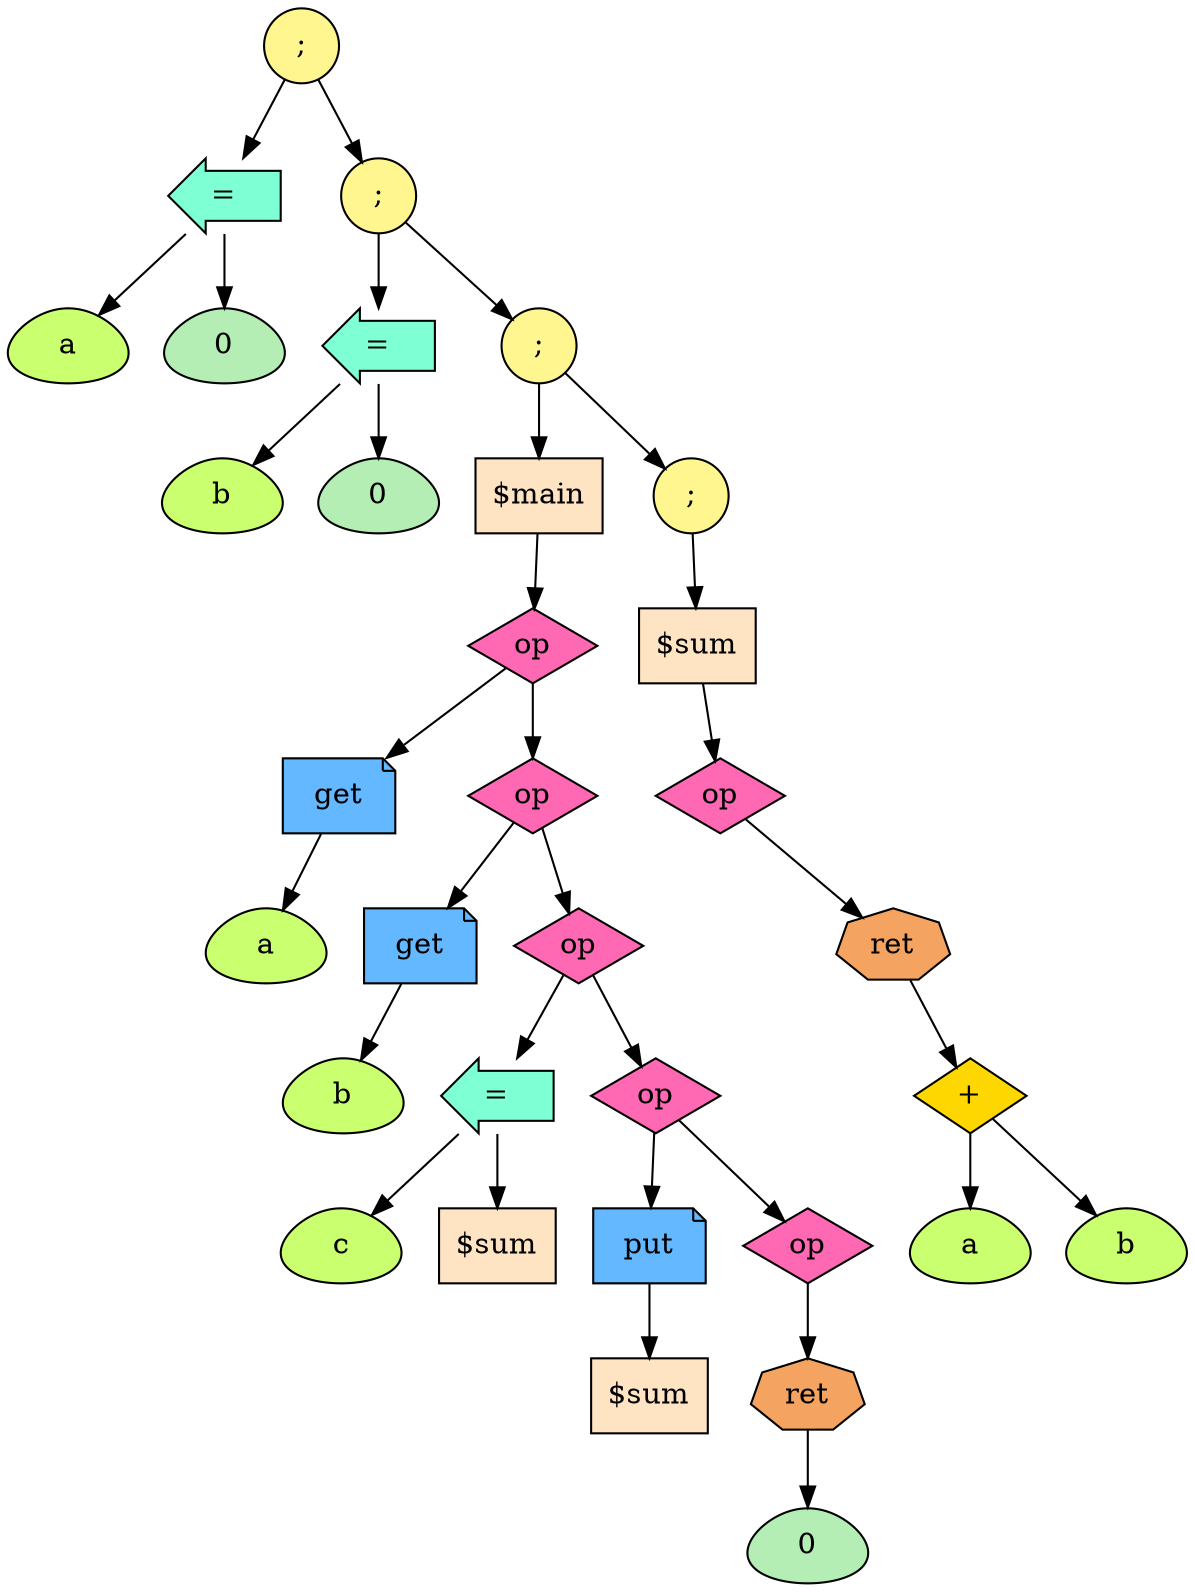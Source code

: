digraph G {
fontsize = 50
93913918579744[label = ";", style = "filled", fillcolor = "khaki1", shape = "circle"]
93913918579872[label = "=", style = "filled", fillcolor = "aquamarine", shape = "larrow"]
93913918579744 -> 93913918579872
93913918579872[label = "=", style = "filled", fillcolor = "aquamarine", shape = "larrow"]
93913918579936[label = "a", style = "filled", fillcolor = "darkolivegreen1", shape = "egg"]
93913918579872 -> 93913918579936
93913918579936[label = "a", style = "filled", fillcolor = "darkolivegreen1", shape = "egg"]
93913918579872[label = "=", style = "filled", fillcolor = "aquamarine", shape = "larrow"]
93913918580192[label = "0", style = "filled", fillcolor = "darkseagreen2", shape = "egg"]
93913918579872 -> 93913918580192
93913918580192[label = "0", style = "filled", fillcolor = "darkseagreen2", shape = "egg"]
93913918579744[label = ";", style = "filled", fillcolor = "khaki1", shape = "circle"]
93913918580256[label = ";", style = "filled", fillcolor = "khaki1", shape = "circle"]
93913918579744 -> 93913918580256
93913918580256[label = ";", style = "filled", fillcolor = "khaki1", shape = "circle"]
93913918580384[label = "=", style = "filled", fillcolor = "aquamarine", shape = "larrow"]
93913918580256 -> 93913918580384
93913918580384[label = "=", style = "filled", fillcolor = "aquamarine", shape = "larrow"]
93913918580448[label = "b", style = "filled", fillcolor = "darkolivegreen1", shape = "egg"]
93913918580384 -> 93913918580448
93913918580448[label = "b", style = "filled", fillcolor = "darkolivegreen1", shape = "egg"]
93913918580384[label = "=", style = "filled", fillcolor = "aquamarine", shape = "larrow"]
93913918580704[label = "0", style = "filled", fillcolor = "darkseagreen2", shape = "egg"]
93913918580384 -> 93913918580704
93913918580704[label = "0", style = "filled", fillcolor = "darkseagreen2", shape = "egg"]
93913918580256[label = ";", style = "filled", fillcolor = "khaki1", shape = "circle"]
93913918580768[label = ";", style = "filled", fillcolor = "khaki1", shape = "circle"]
93913918580256 -> 93913918580768
93913918580768[label = ";", style = "filled", fillcolor = "khaki1", shape = "circle"]
93913918580896[label = "$main", style = "filled", fillcolor = "bisque", shape = "box"]
93913918580768 -> 93913918580896
93913918580896[label = "$main", style = "filled", fillcolor = "bisque", shape = "box"]
93913918581152[label = "op", style = "filled", fillcolor = "hotpink", shape = "diamond"]
93913918580896 -> 93913918581152
93913918581152[label = "op", style = "filled", fillcolor = "hotpink", shape = "diamond"]
93913918581280[label = "get", style = "filled", fillcolor = "steelblue1", shape = "note"]
93913918581152 -> 93913918581280
93913918581280[label = "get", style = "filled", fillcolor = "steelblue1", shape = "note"]
93913918581408[label = "a", style = "filled", fillcolor = "darkolivegreen1", shape = "egg"]
93913918581280 -> 93913918581408
93913918581408[label = "a", style = "filled", fillcolor = "darkolivegreen1", shape = "egg"]
93913918581152[label = "op", style = "filled", fillcolor = "hotpink", shape = "diamond"]
93913918581536[label = "op", style = "filled", fillcolor = "hotpink", shape = "diamond"]
93913918581152 -> 93913918581536
93913918581536[label = "op", style = "filled", fillcolor = "hotpink", shape = "diamond"]
93913918581664[label = "get", style = "filled", fillcolor = "steelblue1", shape = "note"]
93913918581536 -> 93913918581664
93913918581664[label = "get", style = "filled", fillcolor = "steelblue1", shape = "note"]
93913918581792[label = "b", style = "filled", fillcolor = "darkolivegreen1", shape = "egg"]
93913918581664 -> 93913918581792
93913918581792[label = "b", style = "filled", fillcolor = "darkolivegreen1", shape = "egg"]
93913918581536[label = "op", style = "filled", fillcolor = "hotpink", shape = "diamond"]
93913918581920[label = "op", style = "filled", fillcolor = "hotpink", shape = "diamond"]
93913918581536 -> 93913918581920
93913918581920[label = "op", style = "filled", fillcolor = "hotpink", shape = "diamond"]
93913918582048[label = "=", style = "filled", fillcolor = "aquamarine", shape = "larrow"]
93913918581920 -> 93913918582048
93913918582048[label = "=", style = "filled", fillcolor = "aquamarine", shape = "larrow"]
93913918582112[label = "c", style = "filled", fillcolor = "darkolivegreen1", shape = "egg"]
93913918582048 -> 93913918582112
93913918582112[label = "c", style = "filled", fillcolor = "darkolivegreen1", shape = "egg"]
93913918582048[label = "=", style = "filled", fillcolor = "aquamarine", shape = "larrow"]
93913918582176[label = "$sum", style = "filled", fillcolor = "bisque", shape = "box"]
93913918582048 -> 93913918582176
93913918582176[label = "$sum", style = "filled", fillcolor = "bisque", shape = "box"]
93913918581920[label = "op", style = "filled", fillcolor = "hotpink", shape = "diamond"]
93913918582432[label = "op", style = "filled", fillcolor = "hotpink", shape = "diamond"]
93913918581920 -> 93913918582432
93913918582432[label = "op", style = "filled", fillcolor = "hotpink", shape = "diamond"]
93913918582560[label = "put", style = "filled", fillcolor = "steelblue1", shape = "note"]
93913918582432 -> 93913918582560
93913918582560[label = "put", style = "filled", fillcolor = "steelblue1", shape = "note"]
93913918582688[label = "$sum", style = "filled", fillcolor = "bisque", shape = "box"]
93913918582560 -> 93913918582688
93913918582688[label = "$sum", style = "filled", fillcolor = "bisque", shape = "box"]
93913918582432[label = "op", style = "filled", fillcolor = "hotpink", shape = "diamond"]
93913918582944[label = "op", style = "filled", fillcolor = "hotpink", shape = "diamond"]
93913918582432 -> 93913918582944
93913918582944[label = "op", style = "filled", fillcolor = "hotpink", shape = "diamond"]
93913918583072[label = "ret", style = "filled", fillcolor = "sandybrown", shape = "septagon"]
93913918582944 -> 93913918583072
93913918583072[label = "ret", style = "filled", fillcolor = "sandybrown", shape = "septagon"]
93913918583328[label = "0", style = "filled", fillcolor = "darkseagreen2", shape = "egg"]
93913918583072 -> 93913918583328
93913918583328[label = "0", style = "filled", fillcolor = "darkseagreen2", shape = "egg"]
93913918580768[label = ";", style = "filled", fillcolor = "khaki1", shape = "circle"]
93913918583392[label = ";", style = "filled", fillcolor = "khaki1", shape = "circle"]
93913918580768 -> 93913918583392
93913918583392[label = ";", style = "filled", fillcolor = "khaki1", shape = "circle"]
93913918583520[label = "$sum", style = "filled", fillcolor = "bisque", shape = "box"]
93913918583392 -> 93913918583520
93913918583520[label = "$sum", style = "filled", fillcolor = "bisque", shape = "box"]
93913918583776[label = "op", style = "filled", fillcolor = "hotpink", shape = "diamond"]
93913918583520 -> 93913918583776
93913918583776[label = "op", style = "filled", fillcolor = "hotpink", shape = "diamond"]
93913918591728[label = "ret", style = "filled", fillcolor = "sandybrown", shape = "septagon"]
93913918583776 -> 93913918591728
93913918591728[label = "ret", style = "filled", fillcolor = "sandybrown", shape = "septagon"]
93913918591792[label = "+", style = "filled", fillcolor = "gold", shape = "diamond"]
93913918591728 -> 93913918591792
93913918591792[label = "+", style = "filled", fillcolor = "gold", shape = "diamond"]
93913918591984[label = "a", style = "filled", fillcolor = "darkolivegreen1", shape = "egg"]
93913918591792 -> 93913918591984
93913918591984[label = "a", style = "filled", fillcolor = "darkolivegreen1", shape = "egg"]
93913918591792[label = "+", style = "filled", fillcolor = "gold", shape = "diamond"]
93913918592176[label = "b", style = "filled", fillcolor = "darkolivegreen1", shape = "egg"]
93913918591792 -> 93913918592176
93913918592176[label = "b", style = "filled", fillcolor = "darkolivegreen1", shape = "egg"]
}